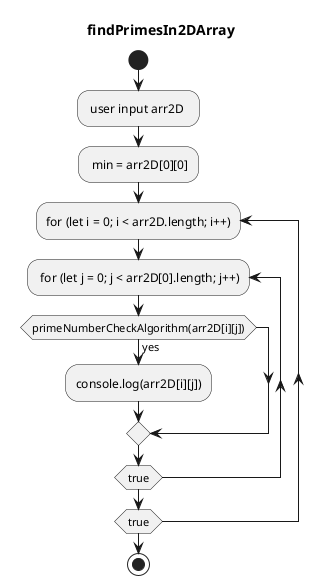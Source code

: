 
@startuml findPrimesIn2DArray
title findPrimesIn2DArray
start
: user input arr2D  ;
: min = arr2D[0][0];
repeat:for (let i = 0; i < arr2D.length; i++)   
    repeat: for (let j = 0; j < arr2D[0].length; j++)   
    if (primeNumberCheckAlgorithm(arr2D[i][j])) then (yes ) 
        :console.log(arr2D[i][j]);
    endif 
repeat while(true)
repeat while(true)
stop
@enduml